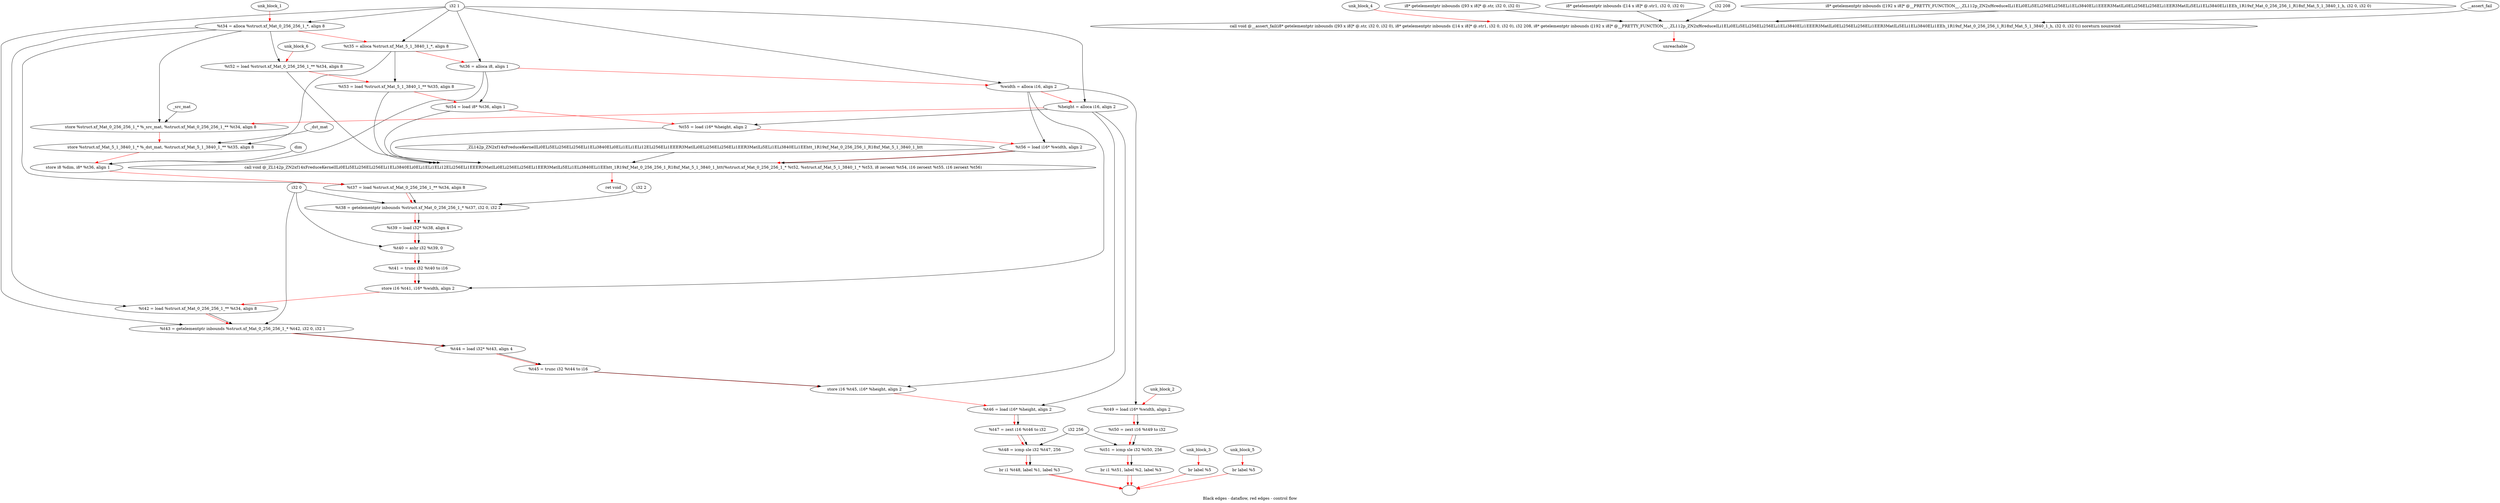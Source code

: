digraph G {
compound=true
label="Black edges - dataflow, red edges - control flow"
"t34" [label="  %t34 = alloca %struct.xf_Mat_0_256_256_1_*, align 8"]
"t35" [label="  %t35 = alloca %struct.xf_Mat_5_1_3840_1_*, align 8"]
"t36" [label="  %t36 = alloca i8, align 1"]
"width" [label="  %width = alloca i16, align 2"]
"height" [label="  %height = alloca i16, align 2"]
"_1" [label="  store %struct.xf_Mat_0_256_256_1_* %_src_mat, %struct.xf_Mat_0_256_256_1_** %t34, align 8"]
"_2" [label="  store %struct.xf_Mat_5_1_3840_1_* %_dst_mat, %struct.xf_Mat_5_1_3840_1_** %t35, align 8"]
"_3" [label="  store i8 %dim, i8* %t36, align 1"]
"t37" [label="  %t37 = load %struct.xf_Mat_0_256_256_1_** %t34, align 8"]
"t38" [label="  %t38 = getelementptr inbounds %struct.xf_Mat_0_256_256_1_* %t37, i32 0, i32 2"]
"t39" [label="  %t39 = load i32* %t38, align 4"]
"t40" [label="  %t40 = ashr i32 %t39, 0"]
"t41" [label="  %t41 = trunc i32 %t40 to i16"]
"_4" [label="  store i16 %t41, i16* %width, align 2"]
"t42" [label="  %t42 = load %struct.xf_Mat_0_256_256_1_** %t34, align 8"]
"t43" [label="  %t43 = getelementptr inbounds %struct.xf_Mat_0_256_256_1_* %t42, i32 0, i32 1"]
"t44" [label="  %t44 = load i32* %t43, align 4"]
"t45" [label="  %t45 = trunc i32 %t44 to i16"]
"_5" [label="  store i16 %t45, i16* %height, align 2"]
"t46" [label="  %t46 = load i16* %height, align 2"]
"t47" [label="  %t47 = zext i16 %t46 to i32"]
"t48" [label="  %t48 = icmp sle i32 %t47, 256"]
"_6" [label="  br i1 %t48, label %1, label %3"]
"unk_block_1" -> "t34"[color=red]
"i32 1" -> "t34"
"t34" -> "t35"[color=red weight=2]
"i32 1" -> "t35"
"t35" -> "t36"[color=red weight=2]
"i32 1" -> "t36"
"t36" -> "width"[color=red weight=2]
"i32 1" -> "width"
"width" -> "height"[color=red weight=2]
"i32 1" -> "height"
"height" -> "_1"[color=red weight=2]
"_src_mat" -> "_1"
"t34" -> "_1"
"_1" -> "_2"[color=red weight=2]
"_dst_mat" -> "_2"
"t35" -> "_2"
"_2" -> "_3"[color=red weight=2]
"dim" -> "_3"
"t36" -> "_3"
"_3" -> "t37"[color=red weight=2]
"t34" -> "t37"
"t37" -> "t38"[color=red weight=2]
"t37" -> "t38"
"i32 0" -> "t38"
"i32 2" -> "t38"
"t38" -> "t39"[color=red weight=2]
"t38" -> "t39"
"t39" -> "t40"[color=red weight=2]
"t39" -> "t40"
"i32 0" -> "t40"
"t40" -> "t41"[color=red weight=2]
"t40" -> "t41"
"t41" -> "_4"[color=red weight=2]
"t41" -> "_4"
"width" -> "_4"
"_4" -> "t42"[color=red weight=2]
"t34" -> "t42"
"t42" -> "t43"[color=red weight=2]
"t42" -> "t43"
"i32 0" -> "t43"
"i32 1" -> "t43"
"t43" -> "t44"[color=red weight=2]
"t43" -> "t44"
"t44" -> "t45"[color=red weight=2]
"t44" -> "t45"
"t45" -> "_5"[color=red weight=2]
"t45" -> "_5"
"height" -> "_5"
"_5" -> "t46"[color=red weight=2]
"height" -> "t46"
"t46" -> "t47"[color=red weight=2]
"t46" -> "t47"
"t47" -> "t48"[color=red weight=2]
"t47" -> "t48"
"i32 256" -> "t48"
"t48" -> "_6"[color=red weight=2]
"t48" -> "_6"
"_6" -> ""[color=red]
"_6" -> ""[color=red]

"t49" [label="  %t49 = load i16* %width, align 2"]
"t50" [label="  %t50 = zext i16 %t49 to i32"]
"t51" [label="  %t51 = icmp sle i32 %t50, 256"]
"_7" [label="  br i1 %t51, label %2, label %3"]
"unk_block_2" -> "t49"[color=red]
"width" -> "t49"
"t49" -> "t50"[color=red weight=2]
"t49" -> "t50"
"t50" -> "t51"[color=red weight=2]
"t50" -> "t51"
"i32 256" -> "t51"
"t51" -> "_7"[color=red weight=2]
"t51" -> "_7"
"_7" -> ""[color=red]
"_7" -> ""[color=red]

"_8" [label="  br label %5"]
"unk_block_3" -> "_8"[color=red]
"_8" -> ""[color=red]

"_9" [label="  call void @__assert_fail(i8* getelementptr inbounds ([93 x i8]* @.str, i32 0, i32 0), i8* getelementptr inbounds ([14 x i8]* @.str1, i32 0, i32 0), i32 208, i8* getelementptr inbounds ([192 x i8]* @__PRETTY_FUNCTION__._ZL112p_ZN2xf6reduceILi1ELi0ELi5ELi256ELi256ELi1ELi3840ELi1EEER3MatILi0ELi256ELi256ELi1EER3MatILi5ELi1ELi3840ELi1EEh_1R19xf_Mat_0_256_256_1_R18xf_Mat_5_1_3840_1_h, i32 0, i32 0)) noreturn nounwind"]
"_10" [label="  unreachable"]
"unk_block_4" -> "_9"[color=red]
"i8* getelementptr inbounds ([93 x i8]* @.str, i32 0, i32 0)" -> "_9"
"i8* getelementptr inbounds ([14 x i8]* @.str1, i32 0, i32 0)" -> "_9"
"i32 208" -> "_9"
"i8* getelementptr inbounds ([192 x i8]* @__PRETTY_FUNCTION__._ZL112p_ZN2xf6reduceILi1ELi0ELi5ELi256ELi256ELi1ELi3840ELi1EEER3MatILi0ELi256ELi256ELi1EER3MatILi5ELi1ELi3840ELi1EEh_1R19xf_Mat_0_256_256_1_R18xf_Mat_5_1_3840_1_h, i32 0, i32 0)" -> "_9"
"__assert_fail" -> "_9"
"_9" -> "_10"[color=red weight=2]

"_11" [label="  br label %5"]
"unk_block_5" -> "_11"[color=red]
"_11" -> ""[color=red]

"t52" [label="  %t52 = load %struct.xf_Mat_0_256_256_1_** %t34, align 8"]
"t53" [label="  %t53 = load %struct.xf_Mat_5_1_3840_1_** %t35, align 8"]
"t54" [label="  %t54 = load i8* %t36, align 1"]
"t55" [label="  %t55 = load i16* %height, align 2"]
"t56" [label="  %t56 = load i16* %width, align 2"]
"_12" [label="  call void @_ZL142p_ZN2xf14xFreduceKernelILi0ELi5ELi256ELi256ELi1ELi3840ELi0ELi1ELi1ELi12ELi256ELi1EEER3MatILi0ELi256ELi256ELi1EER3MatILi5ELi1ELi3840ELi1EEhtt_1R19xf_Mat_0_256_256_1_R18xf_Mat_5_1_3840_1_htt(%struct.xf_Mat_0_256_256_1_* %t52, %struct.xf_Mat_5_1_3840_1_* %t53, i8 zeroext %t54, i16 zeroext %t55, i16 zeroext %t56)"]
"_13" [label="  ret void"]
"unk_block_6" -> "t52"[color=red]
"t34" -> "t52"
"t52" -> "t53"[color=red weight=2]
"t35" -> "t53"
"t53" -> "t54"[color=red weight=2]
"t36" -> "t54"
"t54" -> "t55"[color=red weight=2]
"height" -> "t55"
"t55" -> "t56"[color=red weight=2]
"width" -> "t56"
"t56" -> "_12"[color=red weight=2]
"t52" -> "_12"
"t53" -> "_12"
"t54" -> "_12"
"t55" -> "_12"
"t56" -> "_12"
"_ZL142p_ZN2xf14xFreduceKernelILi0ELi5ELi256ELi256ELi1ELi3840ELi0ELi1ELi1ELi12ELi256ELi1EEER3MatILi0ELi256ELi256ELi1EER3MatILi5ELi1ELi3840ELi1EEhtt_1R19xf_Mat_0_256_256_1_R18xf_Mat_5_1_3840_1_htt" -> "_12"
"_12" -> "_13"[color=red weight=2]

}
